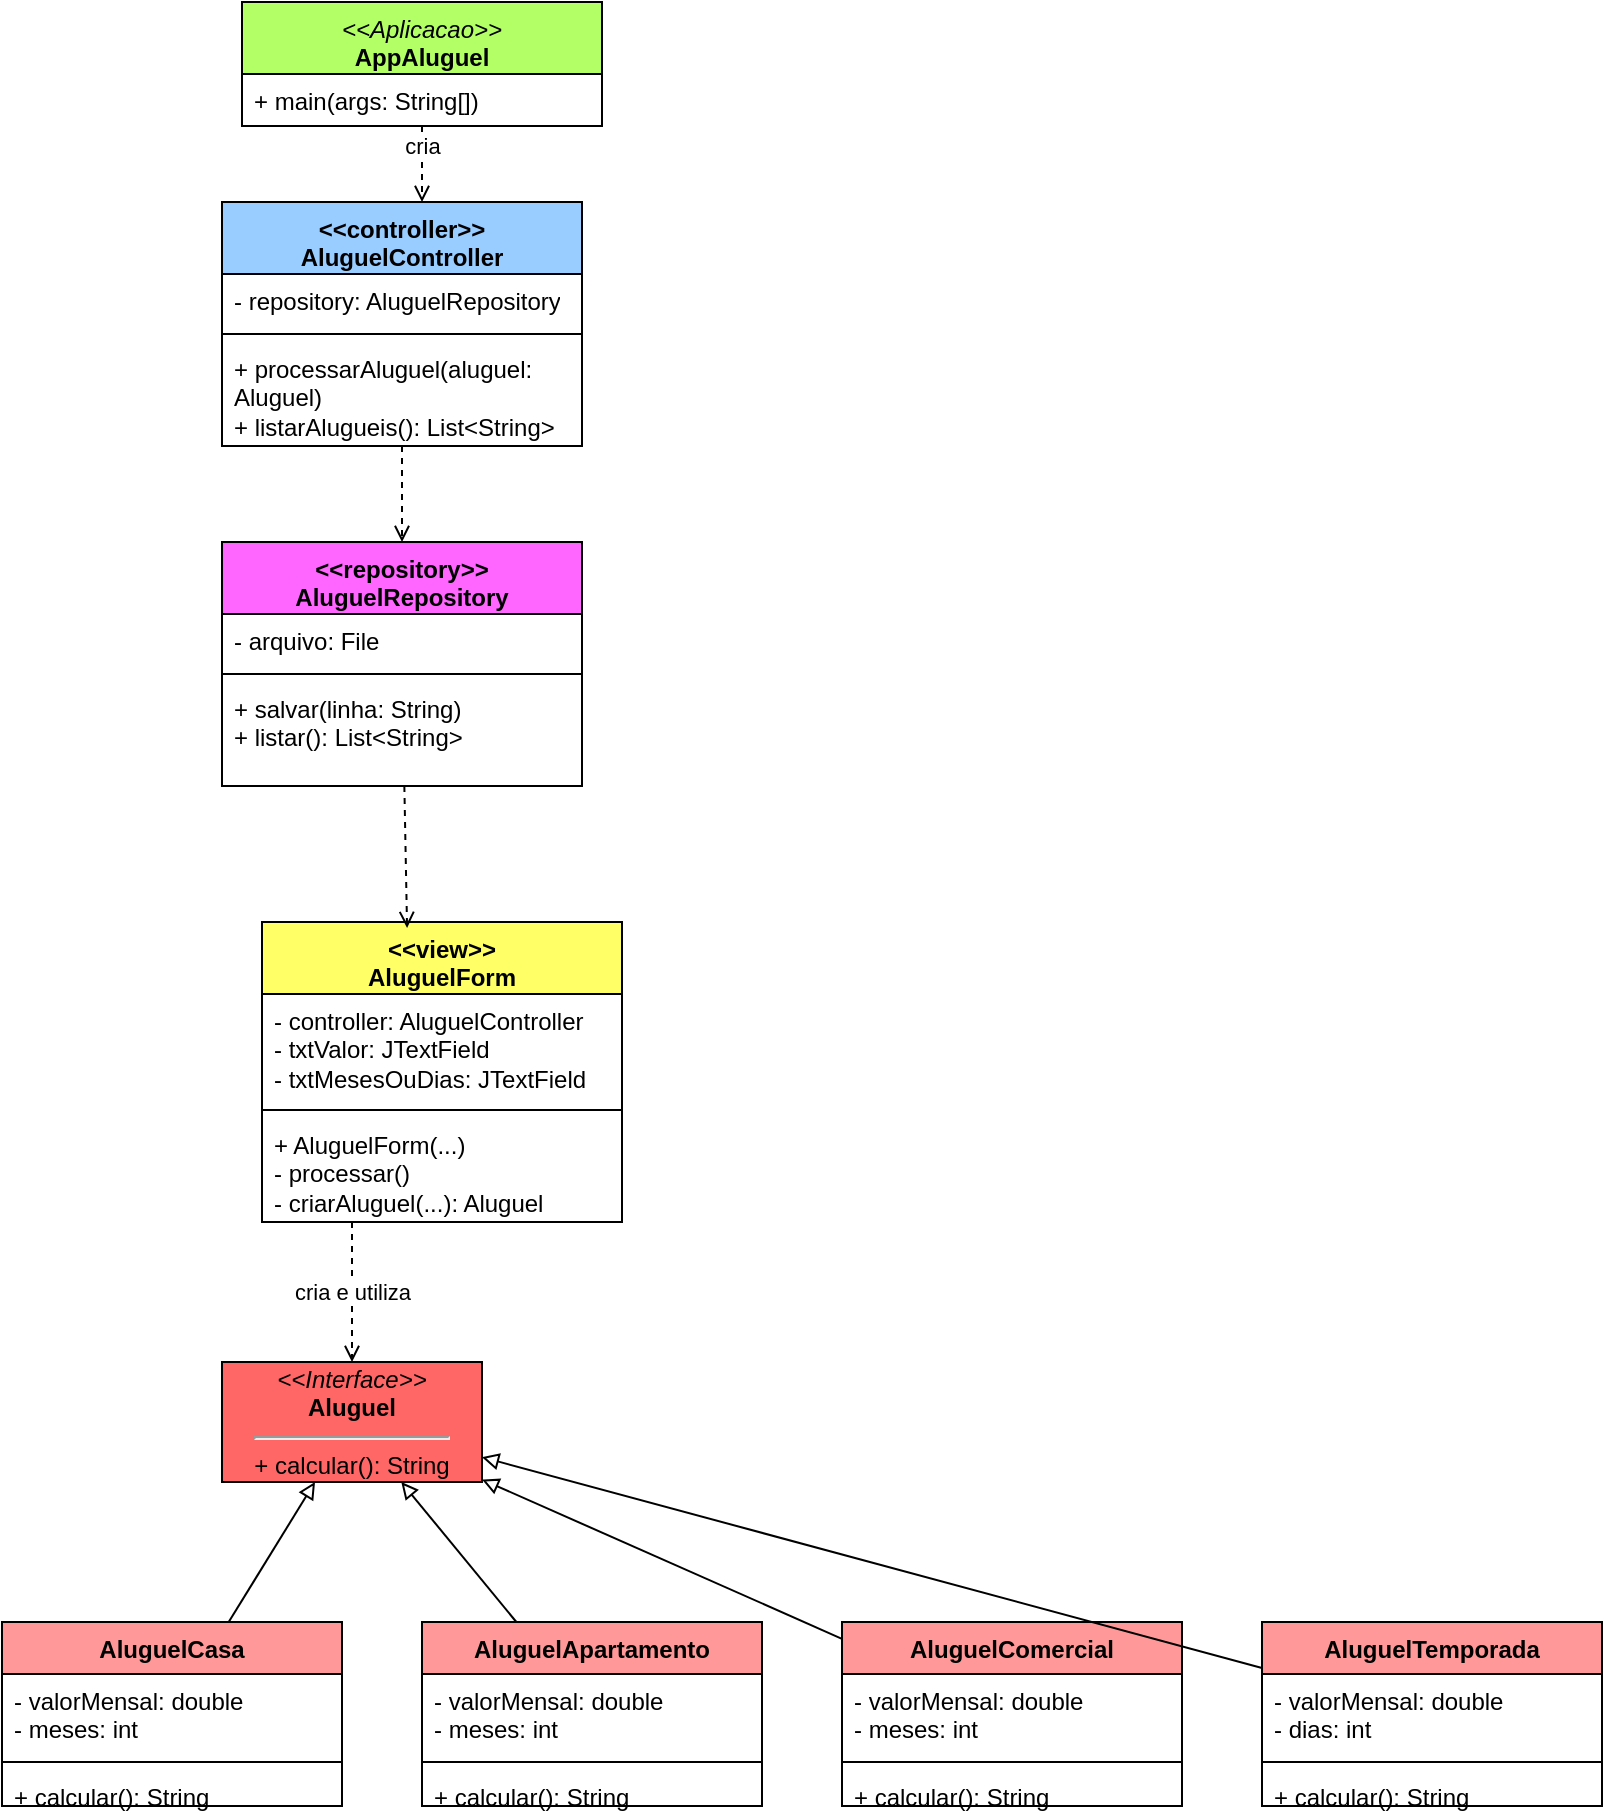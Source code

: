 <mxfile>
    <diagram id="bGE3eSWmCCWjXQUs_AP_" name="Page-1">
        <mxGraphModel dx="526" dy="419" grid="1" gridSize="10" guides="1" tooltips="1" connect="1" arrows="1" fold="1" page="1" pageScale="1" pageWidth="850" pageHeight="1100" math="0" shadow="0">
            <root>
                <mxCell id="0"/>
                <mxCell id="1" parent="0"/>
                <mxCell id="AppAluguel" value="&lt;i style=&quot;scrollbar-color: light-dark(#e2e2e2, #4b4b4b)&lt;br/&gt;&#x9;&#x9;&#x9;&#x9;&#x9;light-dark(#fbfbfb, var(--dark-panel-color));&quot;&gt;&amp;lt;&amp;lt;Aplicacao&amp;gt;&amp;gt;&lt;/i&gt;&lt;b&gt;&lt;br&gt;AppAluguel&lt;/b&gt;&lt;div&gt;&lt;br&gt;&lt;/div&gt;" style="swimlane;fontStyle=0;align=center;verticalAlign=top;childLayout=stackLayout;horizontal=1;startSize=36;horizontalStack=0;resizeParent=1;resizeParentMax=0;resizeLast=0;collapsible=1;marginBottom=0;whiteSpace=wrap;html=1;fillColor=#B3FF66;" parent="1" vertex="1">
                    <mxGeometry x="170" y="20" width="180" height="62" as="geometry"/>
                </mxCell>
                <mxCell id="AppAluguel_methods" value="+ main(args: String[])" style="text;strokeColor=none;fillColor=none;align=left;verticalAlign=top;spacingLeft=4;spacingRight=4;overflow=hidden;rotatable=0;points=[[0,0.5],[1,0.5]];portConstraint=eastwest;whiteSpace=wrap;html=1;" parent="AppAluguel" vertex="1">
                    <mxGeometry y="36" width="180" height="26" as="geometry"/>
                </mxCell>
                <mxCell id="AluguelForm" value="&lt;div&gt;&lt;b&gt;&amp;lt;&amp;lt;view&amp;gt;&amp;gt;&lt;/b&gt;&lt;/div&gt;&lt;b&gt;AluguelForm&lt;/b&gt;" style="swimlane;fontStyle=0;align=center;verticalAlign=top;childLayout=stackLayout;horizontal=1;startSize=36;horizontalStack=0;resizeParent=1;resizeParentMax=0;resizeLast=0;collapsible=1;marginBottom=0;whiteSpace=wrap;html=1;fillColor=#FFFF66;" parent="1" vertex="1">
                    <mxGeometry x="180" y="480" width="180" height="150" as="geometry"/>
                </mxCell>
                <mxCell id="AluguelForm_attrs" value="- controller: AluguelController&lt;br&gt;- txtValor: JTextField&lt;br&gt;- txtMesesOuDias: JTextField" style="text;strokeColor=none;fillColor=none;align=left;verticalAlign=top;spacingLeft=4;spacingRight=4;overflow=hidden;rotatable=0;points=[[0,0.5],[1,0.5]];portConstraint=eastwest;whiteSpace=wrap;html=1;" parent="AluguelForm" vertex="1">
                    <mxGeometry y="36" width="180" height="54" as="geometry"/>
                </mxCell>
                <mxCell id="AluguelForm_sep" value="" style="line;strokeWidth=1;fillColor=none;align=left;verticalAlign=middle;spacingTop=-1;spacingLeft=3;spacingRight=3;rotatable=0;labelPosition=right;points=[];portConstraint=eastwest;" parent="AluguelForm" vertex="1">
                    <mxGeometry y="90" width="180" height="8" as="geometry"/>
                </mxCell>
                <mxCell id="AluguelForm_methods" value="+ AluguelForm(...)&lt;br&gt;- processar()&lt;br&gt;- criarAluguel(...): Aluguel" style="text;strokeColor=none;fillColor=none;align=left;verticalAlign=top;spacingLeft=4;spacingRight=4;overflow=hidden;rotatable=0;points=[[0,0.5],[1,0.5]];portConstraint=eastwest;whiteSpace=wrap;html=1;" parent="AluguelForm" vertex="1">
                    <mxGeometry y="98" width="180" height="52" as="geometry"/>
                </mxCell>
                <mxCell id="arU0a10Ucl48eKL_MqDh-1" value="" style="edgeStyle=none;html=1;entryX=0.5;entryY=0;entryDx=0;entryDy=0;dashed=1;endArrow=open;endFill=0;" edge="1" parent="1" source="AluguelController" target="AluguelRepository">
                    <mxGeometry relative="1" as="geometry"/>
                </mxCell>
                <mxCell id="AluguelController" value="&lt;b&gt;&amp;lt;&amp;lt;controller&amp;gt;&amp;gt;&lt;br&gt;AluguelController&lt;/b&gt;&lt;div&gt;&lt;br&gt;&lt;/div&gt;" style="swimlane;fontStyle=0;align=center;verticalAlign=top;childLayout=stackLayout;horizontal=1;startSize=36;horizontalStack=0;resizeParent=1;resizeParentMax=0;resizeLast=0;collapsible=1;marginBottom=0;whiteSpace=wrap;html=1;fillColor=#99CCFF;" parent="1" vertex="1">
                    <mxGeometry x="160" y="120" width="180" height="122" as="geometry"/>
                </mxCell>
                <mxCell id="AluguelController_attrs" value="- repository: AluguelRepository" style="text;strokeColor=none;fillColor=none;align=left;verticalAlign=top;spacingLeft=4;spacingRight=4;overflow=hidden;rotatable=0;points=[[0,0.5],[1,0.5]];portConstraint=eastwest;whiteSpace=wrap;html=1;" parent="AluguelController" vertex="1">
                    <mxGeometry y="36" width="180" height="26" as="geometry"/>
                </mxCell>
                <mxCell id="AluguelController_sep" value="" style="line;strokeWidth=1;fillColor=none;align=left;verticalAlign=middle;spacingTop=-1;spacingLeft=3;spacingRight=3;rotatable=0;labelPosition=right;points=[];portConstraint=eastwest;" parent="AluguelController" vertex="1">
                    <mxGeometry y="62" width="180" height="8" as="geometry"/>
                </mxCell>
                <mxCell id="AluguelController_methods" value="+ processarAluguel(aluguel: Aluguel)&lt;br&gt;+ listarAlugueis(): List&amp;lt;String&amp;gt;" style="text;strokeColor=none;fillColor=none;align=left;verticalAlign=top;spacingLeft=4;spacingRight=4;overflow=hidden;rotatable=0;points=[[0,0.5],[1,0.5]];portConstraint=eastwest;whiteSpace=wrap;html=1;" parent="AluguelController" vertex="1">
                    <mxGeometry y="70" width="180" height="52" as="geometry"/>
                </mxCell>
                <mxCell id="arU0a10Ucl48eKL_MqDh-2" value="" style="edgeStyle=none;html=1;entryX=0.403;entryY=0.02;entryDx=0;entryDy=0;entryPerimeter=0;dashed=1;endArrow=open;endFill=0;" edge="1" parent="1" source="AluguelRepository" target="AluguelForm">
                    <mxGeometry relative="1" as="geometry"/>
                </mxCell>
                <mxCell id="AluguelRepository" value="&lt;div&gt;&lt;b&gt;&amp;lt;&amp;lt;repository&amp;gt;&amp;gt;&lt;/b&gt;&lt;/div&gt;&lt;b&gt;AluguelRepository&lt;/b&gt;" style="swimlane;fontStyle=0;align=center;verticalAlign=top;childLayout=stackLayout;horizontal=1;startSize=36;horizontalStack=0;resizeParent=1;resizeParentMax=0;resizeLast=0;collapsible=1;marginBottom=0;whiteSpace=wrap;html=1;fillColor=#FF66FF;" parent="1" vertex="1">
                    <mxGeometry x="160" y="290" width="180" height="122" as="geometry"/>
                </mxCell>
                <mxCell id="AluguelRepository_attrs" value="- arquivo: File" style="text;strokeColor=none;fillColor=none;align=left;verticalAlign=top;spacingLeft=4;spacingRight=4;overflow=hidden;rotatable=0;points=[[0,0.5],[1,0.5]];portConstraint=eastwest;whiteSpace=wrap;html=1;" parent="AluguelRepository" vertex="1">
                    <mxGeometry y="36" width="180" height="26" as="geometry"/>
                </mxCell>
                <mxCell id="AluguelRepository_sep" value="" style="line;strokeWidth=1;fillColor=none;align=left;verticalAlign=middle;spacingTop=-1;spacingLeft=3;spacingRight=3;rotatable=0;labelPosition=right;points=[];portConstraint=eastwest;" parent="AluguelRepository" vertex="1">
                    <mxGeometry y="62" width="180" height="8" as="geometry"/>
                </mxCell>
                <mxCell id="AluguelRepository_methods" value="+ salvar(linha: String)&lt;br&gt;+ listar(): List&amp;lt;String&amp;gt;" style="text;strokeColor=none;fillColor=none;align=left;verticalAlign=top;spacingLeft=4;spacingRight=4;overflow=hidden;rotatable=0;points=[[0,0.5],[1,0.5]];portConstraint=eastwest;whiteSpace=wrap;html=1;" parent="AluguelRepository" vertex="1">
                    <mxGeometry y="70" width="180" height="52" as="geometry"/>
                </mxCell>
                <mxCell id="Aluguel" value="&lt;i&gt;&amp;lt;&amp;lt;Interface&amp;gt;&amp;gt;&lt;/i&gt;&lt;br&gt;&lt;b&gt;Aluguel&lt;/b&gt;&lt;hr&gt;+ calcular(): String" style="html=1;whiteSpace=wrap;align=center;verticalAlign=middle;fillColor=#FF6666;" parent="1" vertex="1">
                    <mxGeometry x="160" y="700" width="130" height="60" as="geometry"/>
                </mxCell>
                <mxCell id="AluguelCasa" value="&lt;b&gt;AluguelCasa&lt;/b&gt;" style="swimlane;fontStyle=0;align=center;verticalAlign=top;childLayout=stackLayout;horizontal=1;startSize=26;horizontalStack=0;resizeParent=1;resizeParentMax=0;resizeLast=0;collapsible=1;marginBottom=0;whiteSpace=wrap;html=1;fillColor=#FF9999;" parent="1" vertex="1">
                    <mxGeometry x="50" y="830" width="170" height="92" as="geometry"/>
                </mxCell>
                <mxCell id="AluguelCasa_attrs" value="- valorMensal: double&lt;br&gt;- meses: int" style="text;strokeColor=none;fillColor=none;align=left;verticalAlign=top;spacingLeft=4;spacingRight=4;overflow=hidden;rotatable=0;points=[[0,0.5],[1,0.5]];portConstraint=eastwest;whiteSpace=wrap;html=1;" parent="AluguelCasa" vertex="1">
                    <mxGeometry y="26" width="170" height="40" as="geometry"/>
                </mxCell>
                <mxCell id="AluguelCasa_sep" value="" style="line;strokeWidth=1;fillColor=none;align=left;verticalAlign=middle;spacingTop=-1;spacingLeft=3;spacingRight=3;rotatable=0;labelPosition=right;points=[];portConstraint=eastwest;" parent="AluguelCasa" vertex="1">
                    <mxGeometry y="66" width="170" height="8" as="geometry"/>
                </mxCell>
                <mxCell id="AluguelCasa_methods" value="+ calcular(): String" style="text;strokeColor=none;fillColor=none;align=left;verticalAlign=top;spacingLeft=4;spacingRight=4;overflow=hidden;rotatable=0;points=[[0,0.5],[1,0.5]];portConstraint=eastwest;whiteSpace=wrap;html=1;" parent="AluguelCasa" vertex="1">
                    <mxGeometry y="74" width="170" height="18" as="geometry"/>
                </mxCell>
                <mxCell id="AluguelApartamento" value="&lt;b&gt;AluguelApartamento&lt;/b&gt;" style="swimlane;fontStyle=0;align=center;verticalAlign=top;childLayout=stackLayout;horizontal=1;startSize=26;horizontalStack=0;resizeParent=1;resizeParentMax=0;resizeLast=0;collapsible=1;marginBottom=0;whiteSpace=wrap;html=1;fillColor=#FF9999;" parent="1" vertex="1">
                    <mxGeometry x="260" y="830" width="170" height="92" as="geometry"/>
                </mxCell>
                <mxCell id="AluguelApartamento_attrs" value="- valorMensal: double&lt;br&gt;- meses: int" style="text;strokeColor=none;fillColor=none;align=left;verticalAlign=top;spacingLeft=4;spacingRight=4;overflow=hidden;rotatable=0;points=[[0,0.5],[1,0.5]];portConstraint=eastwest;whiteSpace=wrap;html=1;" parent="AluguelApartamento" vertex="1">
                    <mxGeometry y="26" width="170" height="40" as="geometry"/>
                </mxCell>
                <mxCell id="AluguelApartamento_sep" value="" style="line;strokeWidth=1;fillColor=none;align=left;verticalAlign=middle;spacingTop=-1;spacingLeft=3;spacingRight=3;rotatable=0;labelPosition=right;points=[];portConstraint=eastwest;" parent="AluguelApartamento" vertex="1">
                    <mxGeometry y="66" width="170" height="8" as="geometry"/>
                </mxCell>
                <mxCell id="AluguelApartamento_methods" value="+ calcular(): String" style="text;strokeColor=none;fillColor=none;align=left;verticalAlign=top;spacingLeft=4;spacingRight=4;overflow=hidden;rotatable=0;points=[[0,0.5],[1,0.5]];portConstraint=eastwest;whiteSpace=wrap;html=1;" parent="AluguelApartamento" vertex="1">
                    <mxGeometry y="74" width="170" height="18" as="geometry"/>
                </mxCell>
                <mxCell id="AluguelComercial" value="&lt;b&gt;AluguelComercial&lt;/b&gt;" style="swimlane;fontStyle=0;align=center;verticalAlign=top;childLayout=stackLayout;horizontal=1;startSize=26;horizontalStack=0;resizeParent=1;resizeParentMax=0;resizeLast=0;collapsible=1;marginBottom=0;whiteSpace=wrap;html=1;fillColor=#FF9999;" parent="1" vertex="1">
                    <mxGeometry x="470" y="830" width="170" height="92" as="geometry"/>
                </mxCell>
                <mxCell id="AluguelComercial_attrs" value="- valorMensal: double&lt;br&gt;- meses: int" style="text;strokeColor=none;fillColor=none;align=left;verticalAlign=top;spacingLeft=4;spacingRight=4;overflow=hidden;rotatable=0;points=[[0,0.5],[1,0.5]];portConstraint=eastwest;whiteSpace=wrap;html=1;" parent="AluguelComercial" vertex="1">
                    <mxGeometry y="26" width="170" height="40" as="geometry"/>
                </mxCell>
                <mxCell id="AluguelComercial_sep" value="" style="line;strokeWidth=1;fillColor=none;align=left;verticalAlign=middle;spacingTop=-1;spacingLeft=3;spacingRight=3;rotatable=0;labelPosition=right;points=[];portConstraint=eastwest;" parent="AluguelComercial" vertex="1">
                    <mxGeometry y="66" width="170" height="8" as="geometry"/>
                </mxCell>
                <mxCell id="AluguelComercial_methods" value="+ calcular(): String" style="text;strokeColor=none;fillColor=none;align=left;verticalAlign=top;spacingLeft=4;spacingRight=4;overflow=hidden;rotatable=0;points=[[0,0.5],[1,0.5]];portConstraint=eastwest;whiteSpace=wrap;html=1;" parent="AluguelComercial" vertex="1">
                    <mxGeometry y="74" width="170" height="18" as="geometry"/>
                </mxCell>
                <mxCell id="AluguelTemporada" value="&lt;b&gt;AluguelTemporada&lt;/b&gt;" style="swimlane;fontStyle=0;align=center;verticalAlign=top;childLayout=stackLayout;horizontal=1;startSize=26;horizontalStack=0;resizeParent=1;resizeParentMax=0;resizeLast=0;collapsible=1;marginBottom=0;whiteSpace=wrap;html=1;fillColor=#FF9999;" parent="1" vertex="1">
                    <mxGeometry x="680" y="830" width="170" height="92" as="geometry"/>
                </mxCell>
                <mxCell id="AluguelTemporada_attrs" value="- valorMensal: double&lt;br&gt;- dias: int" style="text;strokeColor=none;fillColor=none;align=left;verticalAlign=top;spacingLeft=4;spacingRight=4;overflow=hidden;rotatable=0;points=[[0,0.5],[1,0.5]];portConstraint=eastwest;whiteSpace=wrap;html=1;" parent="AluguelTemporada" vertex="1">
                    <mxGeometry y="26" width="170" height="40" as="geometry"/>
                </mxCell>
                <mxCell id="AluguelTemporada_sep" value="" style="line;strokeWidth=1;fillColor=none;align=left;verticalAlign=middle;spacingTop=-1;spacingLeft=3;spacingRight=3;rotatable=0;labelPosition=right;points=[];portConstraint=eastwest;" parent="AluguelTemporada" vertex="1">
                    <mxGeometry y="66" width="170" height="8" as="geometry"/>
                </mxCell>
                <mxCell id="AluguelTemporada_methods" value="+ calcular(): String" style="text;strokeColor=none;fillColor=none;align=left;verticalAlign=top;spacingLeft=4;spacingRight=4;overflow=hidden;rotatable=0;points=[[0,0.5],[1,0.5]];portConstraint=eastwest;whiteSpace=wrap;html=1;" parent="AluguelTemporada" vertex="1">
                    <mxGeometry y="74" width="170" height="18" as="geometry"/>
                </mxCell>
                <mxCell id="rel_App_Form" value="cria" style="endArrow=open;dashed=1;html=1;align=center;verticalAlign=bottom;" parent="1" source="AppAluguel" edge="1">
                    <mxGeometry relative="1" as="geometry">
                        <mxPoint x="260" y="120" as="targetPoint"/>
                    </mxGeometry>
                </mxCell>
                <mxCell id="rel_Form_Aluguel" value="cria e utiliza" style="endArrow=open;dashed=1;html=1;exitX=0.25;exitY=1;" parent="1" source="AluguelForm" target="Aluguel" edge="1">
                    <mxGeometry relative="1" as="geometry">
                        <mxPoint as="offset"/>
                    </mxGeometry>
                </mxCell>
                <mxCell id="impl_Casa_Aluguel" value="" style="endArrow=block;endFill=0;html=1;" parent="1" source="AluguelCasa" target="Aluguel" edge="1">
                    <mxGeometry relative="1" as="geometry"/>
                </mxCell>
                <mxCell id="impl_Apto_Aluguel" value="" style="endArrow=block;endFill=0;html=1;" parent="1" source="AluguelApartamento" target="Aluguel" edge="1">
                    <mxGeometry relative="1" as="geometry"/>
                </mxCell>
                <mxCell id="impl_Comercial_Aluguel" value="" style="endArrow=block;endFill=0;html=1;" parent="1" source="AluguelComercial" target="Aluguel" edge="1">
                    <mxGeometry relative="1" as="geometry"/>
                </mxCell>
                <mxCell id="impl_Temp_Aluguel" value="" style="endArrow=block;endFill=0;html=1;" parent="1" source="AluguelTemporada" target="Aluguel" edge="1">
                    <mxGeometry relative="1" as="geometry"/>
                </mxCell>
            </root>
        </mxGraphModel>
    </diagram>
</mxfile>